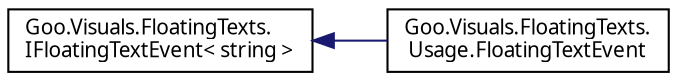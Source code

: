 digraph "Graphical Class Hierarchy"
{
 // LATEX_PDF_SIZE
  edge [fontname="Calibrii",fontsize="10",labelfontname="Calibrii",labelfontsize="10"];
  node [fontname="Calibrii",fontsize="10",shape=record];
  rankdir="LR";
  Node0 [label="Goo.Visuals.FloatingTexts.\lIFloatingTextEvent\< string \>",height=0.2,width=0.4,color="black", fillcolor="white", style="filled",URL="$d5/d47/interfaceGoo_1_1Visuals_1_1FloatingTexts_1_1IFloatingTextEvent.html",tooltip=" "];
  Node0 -> Node1 [dir="back",color="midnightblue",fontsize="10",style="solid",fontname="Calibrii"];
  Node1 [label="Goo.Visuals.FloatingTexts.\lUsage.FloatingTextEvent",height=0.2,width=0.4,color="black", fillcolor="white", style="filled",URL="$df/dbd/structGoo_1_1Visuals_1_1FloatingTexts_1_1Usage_1_1FloatingTextEvent.html",tooltip=" "];
}
